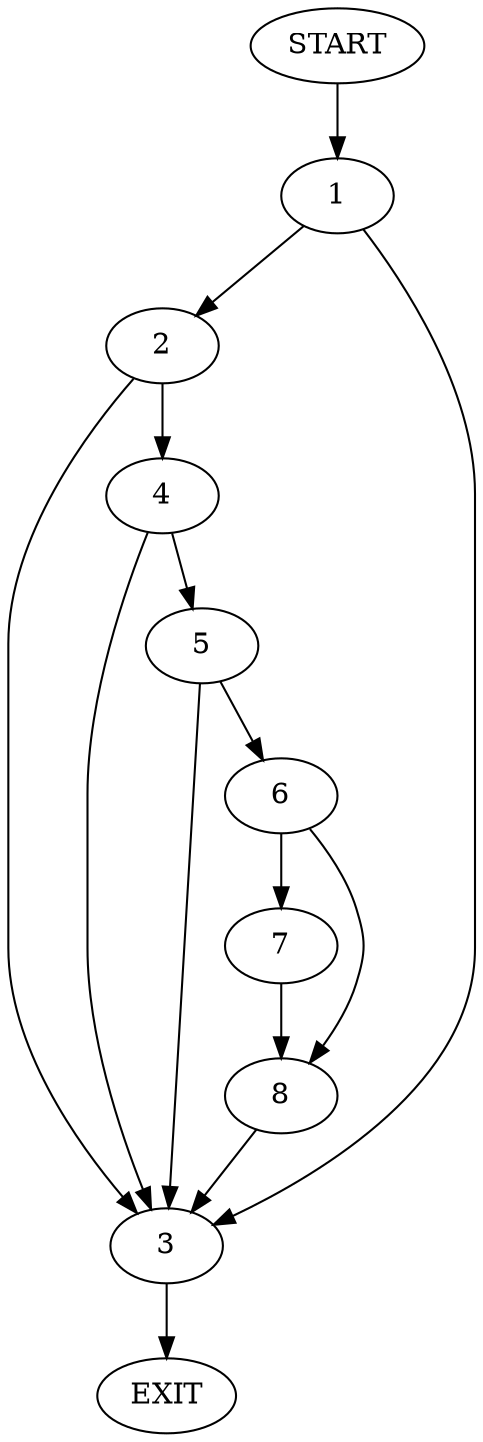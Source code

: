 digraph {
0 [label="START"]
9 [label="EXIT"]
0 -> 1
1 -> 2
1 -> 3
3 -> 9
2 -> 3
2 -> 4
4 -> 3
4 -> 5
5 -> 6
5 -> 3
6 -> 7
6 -> 8
8 -> 3
7 -> 8
}
